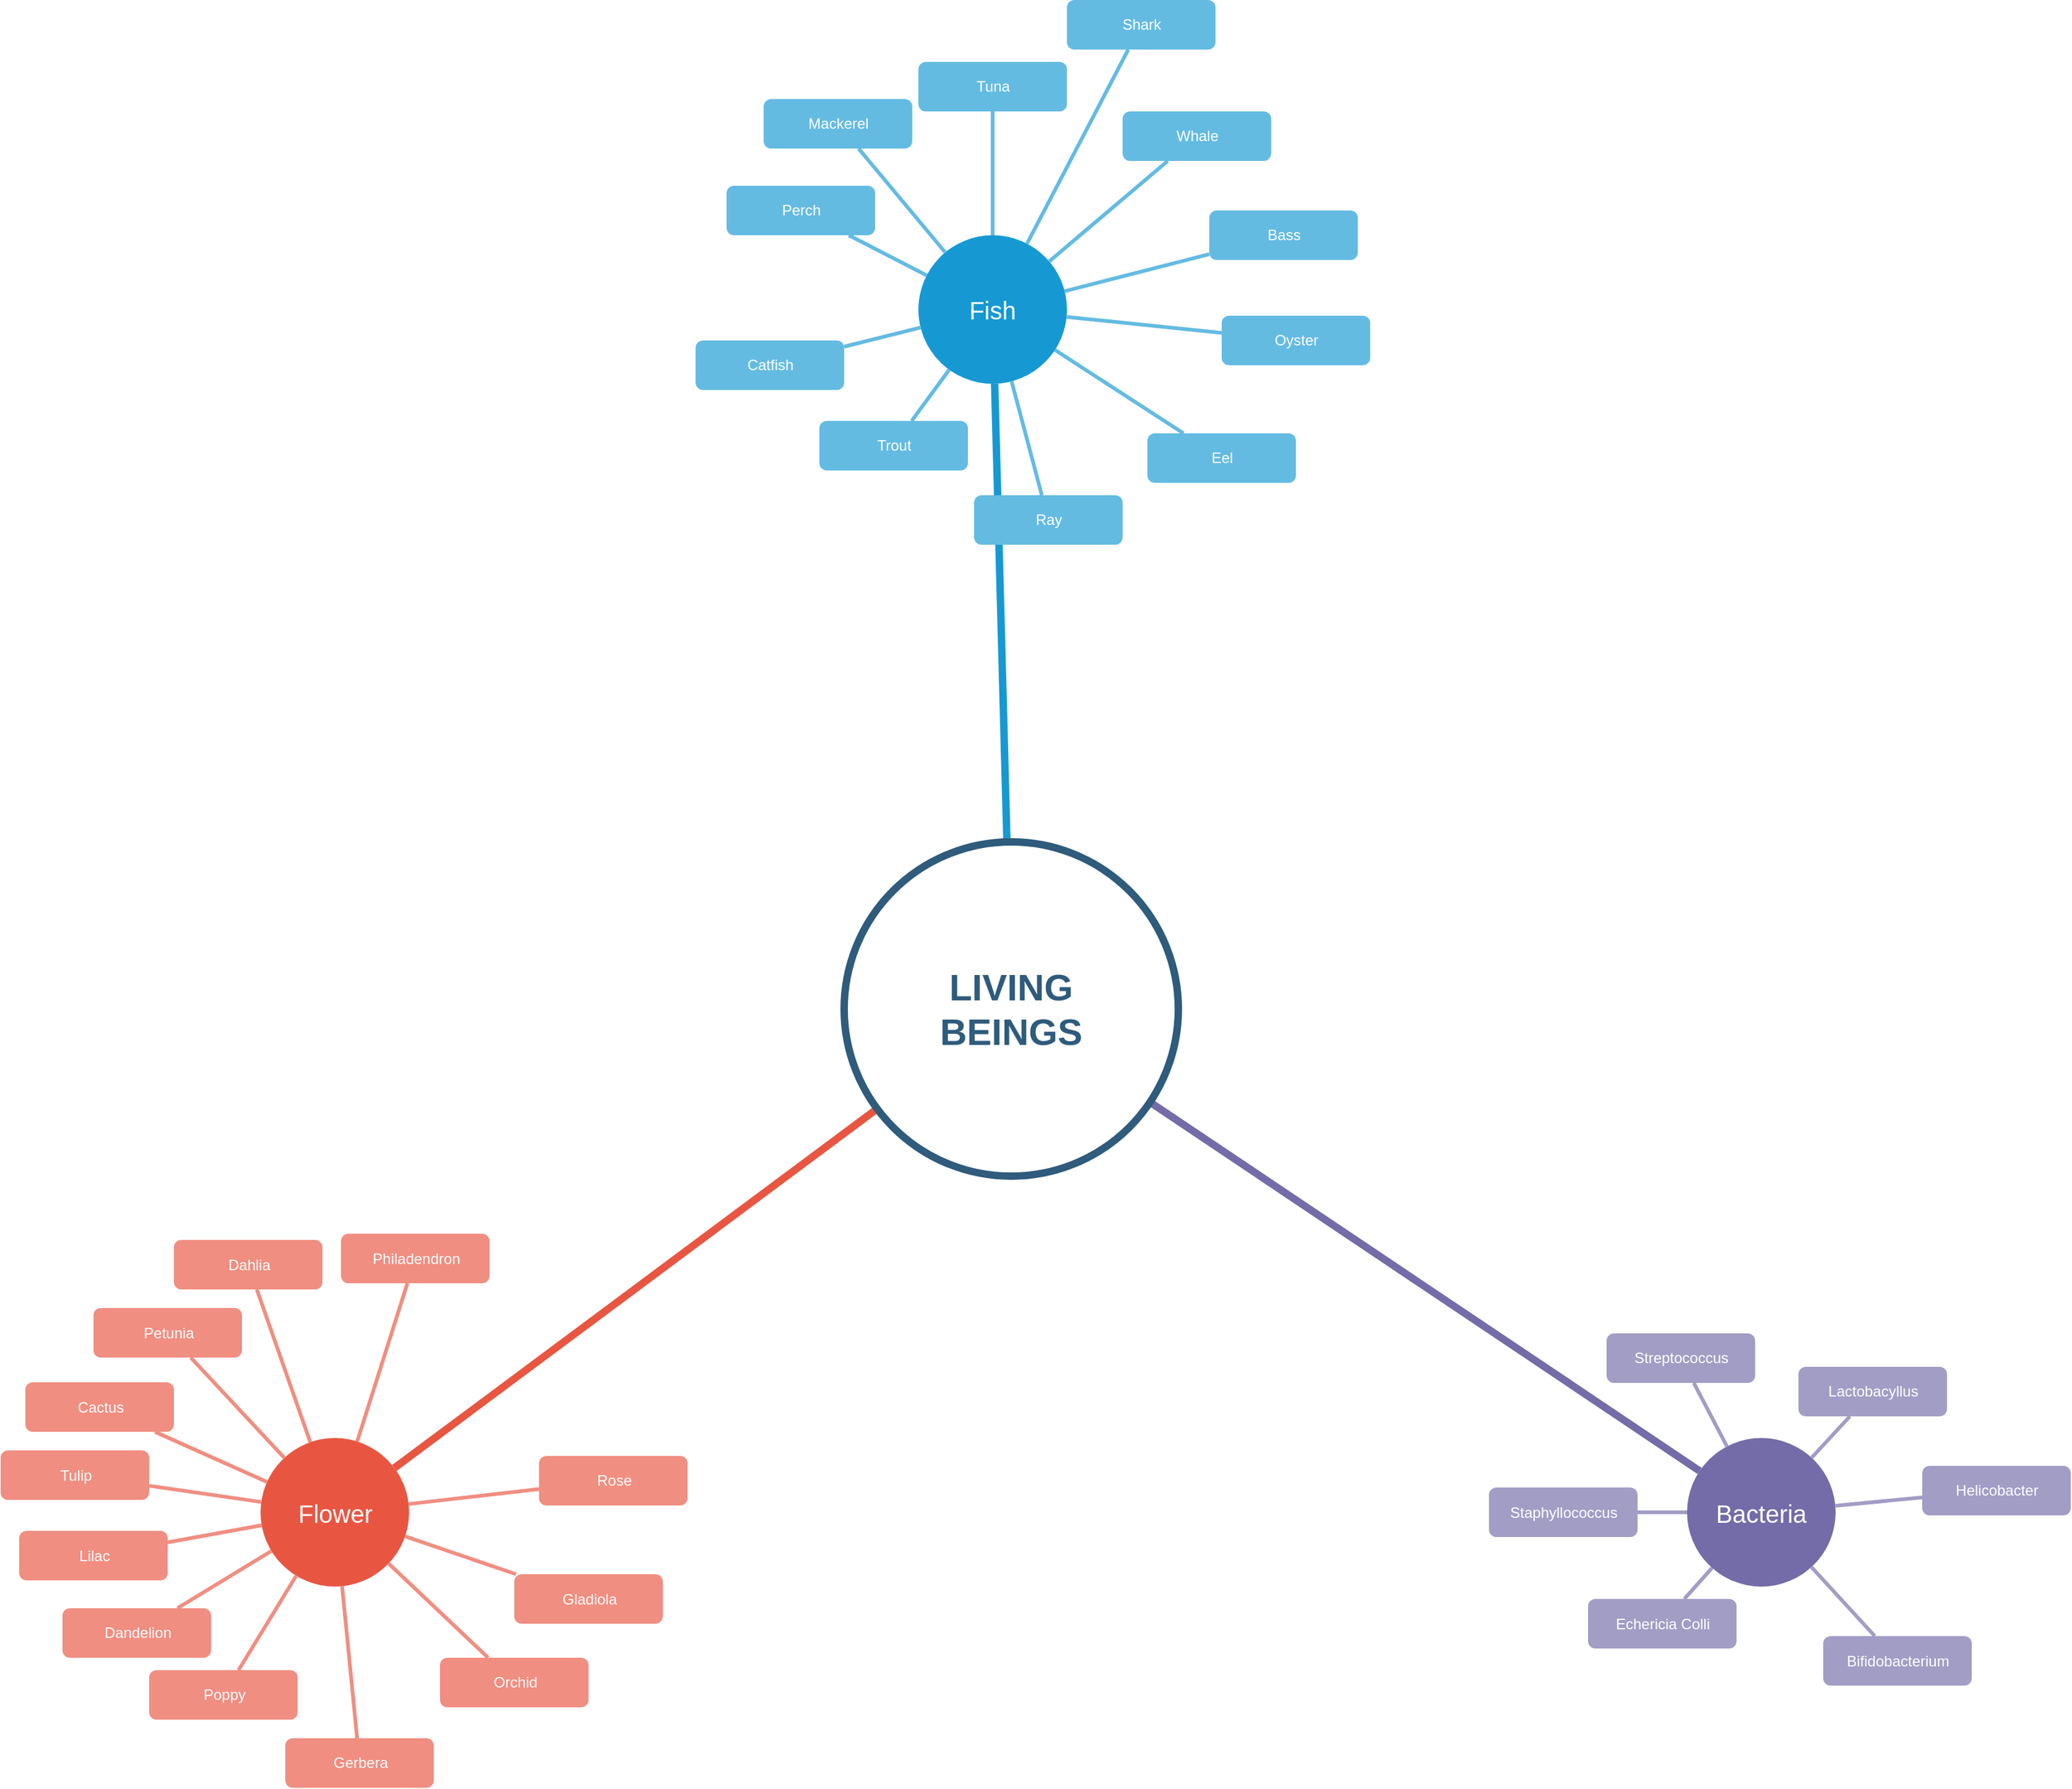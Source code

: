 <mxfile version="17.2.4" type="github">
  <diagram id="6a731a19-8d31-9384-78a2-239565b7b9f0" name="Page-1">
    <mxGraphModel dx="1929" dy="1009" grid="1" gridSize="10" guides="1" tooltips="1" connect="1" arrows="1" fold="1" page="1" pageScale="1" pageWidth="1169" pageHeight="827" background="none" math="0" shadow="0">
      <root>
        <mxCell id="0" />
        <mxCell id="1" parent="0" />
        <mxCell id="1353" value="Fish" style="ellipse;whiteSpace=wrap;html=1;shadow=0;fontFamily=Helvetica;fontSize=20;fontColor=#FFFFFF;align=center;strokeWidth=3;fillColor=#1699D3;strokeColor=none;" parent="1" vertex="1">
          <mxGeometry x="1090" y="200" width="120" height="120" as="geometry" />
        </mxCell>
        <mxCell id="1354" value="Bacteria" style="ellipse;whiteSpace=wrap;html=1;shadow=0;fontFamily=Helvetica;fontSize=20;fontColor=#FFFFFF;align=center;strokeWidth=3;fillColor=#736ca8;strokeColor=none;" parent="1" vertex="1">
          <mxGeometry x="1711" y="1171.5" width="120" height="120" as="geometry" />
        </mxCell>
        <mxCell id="1356" value="Flower" style="ellipse;whiteSpace=wrap;html=1;shadow=0;fontFamily=Helvetica;fontSize=20;fontColor=#FFFFFF;align=center;strokeWidth=3;fillColor=#E85642;strokeColor=none;" parent="1" vertex="1">
          <mxGeometry x="558.5" y="1171.5" width="120" height="120" as="geometry" />
        </mxCell>
        <mxCell id="1362" style="endArrow=none;strokeWidth=6;strokeColor=#1699D3;html=1;" parent="1" source="1515" target="1353" edge="1">
          <mxGeometry relative="1" as="geometry" />
        </mxCell>
        <mxCell id="1364" style="endArrow=none;strokeWidth=6;strokeColor=#736ca8;html=1;" parent="1" source="1515" target="1354" edge="1">
          <mxGeometry relative="1" as="geometry" />
        </mxCell>
        <mxCell id="1366" value="" style="edgeStyle=none;endArrow=none;strokeWidth=6;strokeColor=#E85642;html=1;" parent="1" source="1515" target="1356" edge="1">
          <mxGeometry x="181" y="226.5" width="100" height="100" as="geometry">
            <mxPoint x="181" y="326.5" as="sourcePoint" />
            <mxPoint x="281" y="226.5" as="targetPoint" />
          </mxGeometry>
        </mxCell>
        <mxCell id="1435" value="Perch" style="rounded=1;fillColor=#64BBE2;strokeColor=none;strokeWidth=3;shadow=0;html=1;fontColor=#FFFFFF;" parent="1" vertex="1">
          <mxGeometry x="935" y="160" width="120" height="40" as="geometry" />
        </mxCell>
        <mxCell id="1436" value="Mackerel" style="rounded=1;fillColor=#64BBE2;strokeColor=none;strokeWidth=3;shadow=0;html=1;fontColor=#FFFFFF;" parent="1" vertex="1">
          <mxGeometry x="965" y="90" width="120" height="40" as="geometry" />
        </mxCell>
        <mxCell id="1437" value="Tuna" style="rounded=1;fillColor=#64BBE2;strokeColor=none;strokeWidth=3;shadow=0;html=1;fontColor=#FFFFFF;" parent="1" vertex="1">
          <mxGeometry x="1090" y="60" width="120" height="40" as="geometry" />
        </mxCell>
        <mxCell id="1438" value="Shark" style="rounded=1;fillColor=#64BBE2;strokeColor=none;strokeWidth=3;shadow=0;html=1;fontColor=#FFFFFF;" parent="1" vertex="1">
          <mxGeometry x="1210" y="10" width="120" height="40" as="geometry" />
        </mxCell>
        <mxCell id="1439" value="Whale" style="rounded=1;fillColor=#64BBE2;strokeColor=none;strokeWidth=3;shadow=0;html=1;fontColor=#FFFFFF;" parent="1" vertex="1">
          <mxGeometry x="1255" y="100" width="120" height="40" as="geometry" />
        </mxCell>
        <mxCell id="1440" value="Bass" style="rounded=1;fillColor=#64BBE2;strokeColor=none;strokeWidth=3;shadow=0;html=1;fontColor=#FFFFFF;" parent="1" vertex="1">
          <mxGeometry x="1325" y="180" width="120" height="40" as="geometry" />
        </mxCell>
        <mxCell id="1441" value="Eel" style="rounded=1;fillColor=#64BBE2;strokeColor=none;strokeWidth=3;shadow=0;html=1;fontColor=#FFFFFF;" parent="1" vertex="1">
          <mxGeometry x="1275" y="360" width="120" height="40" as="geometry" />
        </mxCell>
        <mxCell id="1442" value="Oyster" style="rounded=1;fillColor=#64BBE2;strokeColor=none;strokeWidth=3;shadow=0;html=1;fontColor=#FFFFFF;" parent="1" vertex="1">
          <mxGeometry x="1335" y="265" width="120" height="40" as="geometry" />
        </mxCell>
        <mxCell id="1443" value="Ray" style="rounded=1;fillColor=#64BBE2;strokeColor=none;strokeWidth=3;shadow=0;html=1;fontColor=#FFFFFF;" parent="1" vertex="1">
          <mxGeometry x="1135" y="410" width="120" height="40" as="geometry" />
        </mxCell>
        <mxCell id="1444" value="Trout" style="rounded=1;fillColor=#64BBE2;strokeColor=none;strokeWidth=3;shadow=0;html=1;fontColor=#FFFFFF;" parent="1" vertex="1">
          <mxGeometry x="1010" y="350" width="120" height="40" as="geometry" />
        </mxCell>
        <mxCell id="1445" value="Catfish" style="rounded=1;fillColor=#64BBE2;strokeColor=none;strokeWidth=3;shadow=0;html=1;fontColor=#FFFFFF;" parent="1" vertex="1">
          <mxGeometry x="910" y="285" width="120" height="40" as="geometry" />
        </mxCell>
        <mxCell id="1446" value="" style="edgeStyle=none;endArrow=none;strokeWidth=3;strokeColor=#64BBE2;html=1;" parent="1" source="1353" target="1435" edge="1">
          <mxGeometry x="-870" y="-410" width="100" height="100" as="geometry">
            <mxPoint x="-870" y="-310" as="sourcePoint" />
            <mxPoint x="-770" y="-410" as="targetPoint" />
          </mxGeometry>
        </mxCell>
        <mxCell id="1447" value="" style="edgeStyle=none;endArrow=none;strokeWidth=3;strokeColor=#64BBE2;html=1;" parent="1" source="1353" target="1436" edge="1">
          <mxGeometry x="-870" y="-410" width="100" height="100" as="geometry">
            <mxPoint x="-870" y="-310" as="sourcePoint" />
            <mxPoint x="-770" y="-410" as="targetPoint" />
          </mxGeometry>
        </mxCell>
        <mxCell id="1448" value="" style="edgeStyle=none;endArrow=none;strokeWidth=3;strokeColor=#64BBE2;html=1;" parent="1" source="1353" target="1437" edge="1">
          <mxGeometry x="-870" y="-410" width="100" height="100" as="geometry">
            <mxPoint x="-870" y="-310" as="sourcePoint" />
            <mxPoint x="-770" y="-410" as="targetPoint" />
          </mxGeometry>
        </mxCell>
        <mxCell id="1449" value="" style="edgeStyle=none;endArrow=none;strokeWidth=3;strokeColor=#64BBE2;html=1;" parent="1" source="1353" target="1438" edge="1">
          <mxGeometry x="-870" y="-410" width="100" height="100" as="geometry">
            <mxPoint x="-870" y="-310" as="sourcePoint" />
            <mxPoint x="-770" y="-410" as="targetPoint" />
          </mxGeometry>
        </mxCell>
        <mxCell id="1450" value="" style="edgeStyle=none;endArrow=none;strokeWidth=3;strokeColor=#64BBE2;html=1;" parent="1" source="1353" target="1439" edge="1">
          <mxGeometry x="-870" y="-410" width="100" height="100" as="geometry">
            <mxPoint x="-870" y="-310" as="sourcePoint" />
            <mxPoint x="-770" y="-410" as="targetPoint" />
          </mxGeometry>
        </mxCell>
        <mxCell id="1451" value="" style="edgeStyle=none;endArrow=none;strokeWidth=3;strokeColor=#64BBE2;html=1;" parent="1" source="1353" target="1440" edge="1">
          <mxGeometry x="-870" y="-410" width="100" height="100" as="geometry">
            <mxPoint x="-870" y="-310" as="sourcePoint" />
            <mxPoint x="-770" y="-410" as="targetPoint" />
          </mxGeometry>
        </mxCell>
        <mxCell id="1452" value="" style="edgeStyle=none;endArrow=none;strokeWidth=3;strokeColor=#64BBE2;html=1;" parent="1" source="1353" target="1442" edge="1">
          <mxGeometry x="-870" y="-410" width="100" height="100" as="geometry">
            <mxPoint x="-870" y="-310" as="sourcePoint" />
            <mxPoint x="-770" y="-410" as="targetPoint" />
          </mxGeometry>
        </mxCell>
        <mxCell id="1453" value="" style="edgeStyle=none;endArrow=none;strokeWidth=3;strokeColor=#64BBE2;html=1;" parent="1" source="1353" target="1441" edge="1">
          <mxGeometry x="-870" y="-410" width="100" height="100" as="geometry">
            <mxPoint x="-870" y="-310" as="sourcePoint" />
            <mxPoint x="-770" y="-410" as="targetPoint" />
          </mxGeometry>
        </mxCell>
        <mxCell id="1454" value="" style="edgeStyle=none;endArrow=none;strokeWidth=3;strokeColor=#64BBE2;html=1;" parent="1" source="1353" target="1443" edge="1">
          <mxGeometry x="-870" y="-410" width="100" height="100" as="geometry">
            <mxPoint x="-870" y="-310" as="sourcePoint" />
            <mxPoint x="-770" y="-410" as="targetPoint" />
          </mxGeometry>
        </mxCell>
        <mxCell id="1455" value="" style="edgeStyle=none;endArrow=none;strokeWidth=3;strokeColor=#64BBE2;html=1;" parent="1" source="1353" target="1444" edge="1">
          <mxGeometry x="-870" y="-410" width="100" height="100" as="geometry">
            <mxPoint x="-870" y="-310" as="sourcePoint" />
            <mxPoint x="-770" y="-410" as="targetPoint" />
          </mxGeometry>
        </mxCell>
        <mxCell id="1456" value="" style="edgeStyle=none;endArrow=none;strokeWidth=3;strokeColor=#64BBE2;html=1;" parent="1" source="1353" target="1445" edge="1">
          <mxGeometry x="-870" y="-410" width="100" height="100" as="geometry">
            <mxPoint x="-870" y="-310" as="sourcePoint" />
            <mxPoint x="-770" y="-410" as="targetPoint" />
          </mxGeometry>
        </mxCell>
        <mxCell id="1457" value="Streptococcus" style="rounded=1;fillColor=#a29dc5;strokeColor=none;strokeWidth=3;shadow=0;html=1;fontColor=#FFFFFF;" parent="1" vertex="1">
          <mxGeometry x="1646" y="1087" width="120" height="40" as="geometry" />
        </mxCell>
        <mxCell id="1458" value="Echericia Colli" style="rounded=1;fillColor=#a29dc5;strokeColor=none;strokeWidth=3;shadow=0;html=1;fontColor=#FFFFFF;" parent="1" vertex="1">
          <mxGeometry x="1631" y="1301.5" width="120" height="40" as="geometry" />
        </mxCell>
        <mxCell id="1459" value="Lactobacyllus" style="rounded=1;fillColor=#a29dc5;strokeColor=none;strokeWidth=3;shadow=0;html=1;fontColor=#FFFFFF;" parent="1" vertex="1">
          <mxGeometry x="1801" y="1114" width="120" height="40" as="geometry" />
        </mxCell>
        <mxCell id="1460" value="Helicobacter" style="rounded=1;fillColor=#a29dc5;strokeColor=none;strokeWidth=3;shadow=0;html=1;fontColor=#FFFFFF;" parent="1" vertex="1">
          <mxGeometry x="1901" y="1194" width="120" height="40" as="geometry" />
        </mxCell>
        <mxCell id="1461" value="Bifidobacterium" style="rounded=1;fillColor=#a29dc5;strokeColor=none;strokeWidth=3;shadow=0;html=1;fontColor=#FFFFFF;" parent="1" vertex="1">
          <mxGeometry x="1821" y="1331.5" width="120" height="40" as="geometry" />
        </mxCell>
        <mxCell id="1462" value="Staphyllococcus" style="rounded=1;fillColor=#a29dc5;strokeColor=none;strokeWidth=3;shadow=0;html=1;fontColor=#FFFFFF;" parent="1" vertex="1">
          <mxGeometry x="1551" y="1211.5" width="120" height="40" as="geometry" />
        </mxCell>
        <mxCell id="1463" value="" style="edgeStyle=none;endArrow=none;strokeWidth=3;strokeColor=#A29DC5;html=1;" parent="1" source="1354" target="1460" edge="1">
          <mxGeometry x="251" y="-103.5" width="100" height="100" as="geometry">
            <mxPoint x="251" y="-3.5" as="sourcePoint" />
            <mxPoint x="351" y="-103.5" as="targetPoint" />
          </mxGeometry>
        </mxCell>
        <mxCell id="1464" value="" style="edgeStyle=none;endArrow=none;strokeWidth=3;strokeColor=#A29DC5;html=1;" parent="1" source="1354" target="1461" edge="1">
          <mxGeometry x="251" y="-103.5" width="100" height="100" as="geometry">
            <mxPoint x="251" y="-3.5" as="sourcePoint" />
            <mxPoint x="351" y="-103.5" as="targetPoint" />
          </mxGeometry>
        </mxCell>
        <mxCell id="1465" value="" style="edgeStyle=none;endArrow=none;strokeWidth=3;strokeColor=#A29DC5;html=1;" parent="1" source="1354" target="1458" edge="1">
          <mxGeometry x="251" y="-103.5" width="100" height="100" as="geometry">
            <mxPoint x="251" y="-3.5" as="sourcePoint" />
            <mxPoint x="351" y="-103.5" as="targetPoint" />
          </mxGeometry>
        </mxCell>
        <mxCell id="1466" value="" style="edgeStyle=none;endArrow=none;strokeWidth=3;strokeColor=#A29DC5;html=1;" parent="1" source="1354" target="1462" edge="1">
          <mxGeometry x="251" y="-103.5" width="100" height="100" as="geometry">
            <mxPoint x="251" y="-3.5" as="sourcePoint" />
            <mxPoint x="351" y="-103.5" as="targetPoint" />
          </mxGeometry>
        </mxCell>
        <mxCell id="1467" value="" style="edgeStyle=none;endArrow=none;strokeWidth=3;strokeColor=#A29DC5;html=1;" parent="1" source="1354" target="1457" edge="1">
          <mxGeometry x="251" y="-103.5" width="100" height="100" as="geometry">
            <mxPoint x="251" y="-3.5" as="sourcePoint" />
            <mxPoint x="351" y="-103.5" as="targetPoint" />
          </mxGeometry>
        </mxCell>
        <mxCell id="1490" value="Philadendron" style="rounded=1;fillColor=#f08e81;strokeColor=none;strokeWidth=3;shadow=0;html=1;fontColor=#FFFFFF;" parent="1" vertex="1">
          <mxGeometry x="623.5" y="1006.5" width="120" height="40" as="geometry" />
        </mxCell>
        <mxCell id="1491" value="Dahlia" style="rounded=1;fillColor=#f08e81;strokeColor=none;strokeWidth=3;shadow=0;html=1;fontColor=#FFFFFF;" parent="1" vertex="1">
          <mxGeometry x="488.5" y="1011.5" width="120" height="40" as="geometry" />
        </mxCell>
        <mxCell id="1492" value="Petunia" style="rounded=1;fillColor=#f08e81;strokeColor=none;strokeWidth=3;shadow=0;html=1;fontColor=#FFFFFF;" parent="1" vertex="1">
          <mxGeometry x="423.5" y="1066.5" width="120" height="40" as="geometry" />
        </mxCell>
        <mxCell id="1493" value="Cactus" style="rounded=1;fillColor=#f08e81;strokeColor=none;strokeWidth=3;shadow=0;html=1;fontColor=#FFFFFF;" parent="1" vertex="1">
          <mxGeometry x="368.5" y="1126.5" width="120" height="40" as="geometry" />
        </mxCell>
        <mxCell id="1494" value="Tulip" style="rounded=1;fillColor=#f08e81;strokeColor=none;strokeWidth=3;shadow=0;html=1;fontColor=#FFFFFF;" parent="1" vertex="1">
          <mxGeometry x="348.5" y="1181.5" width="120" height="40" as="geometry" />
        </mxCell>
        <mxCell id="1495" value="Lilac" style="rounded=1;fillColor=#f08e81;strokeColor=none;strokeWidth=3;shadow=0;html=1;fontColor=#FFFFFF;" parent="1" vertex="1">
          <mxGeometry x="363.5" y="1246.5" width="120" height="40" as="geometry" />
        </mxCell>
        <mxCell id="1496" value="Dandelion" style="rounded=1;fillColor=#f08e81;strokeColor=none;strokeWidth=3;shadow=0;html=1;fontColor=#FFFFFF;" parent="1" vertex="1">
          <mxGeometry x="398.5" y="1309" width="120" height="40" as="geometry" />
        </mxCell>
        <mxCell id="1497" value="Poppy" style="rounded=1;fillColor=#f08e81;strokeColor=none;strokeWidth=3;shadow=0;html=1;fontColor=#FFFFFF;" parent="1" vertex="1">
          <mxGeometry x="468.5" y="1359" width="120" height="40" as="geometry" />
        </mxCell>
        <mxCell id="1498" value="Gerbera" style="rounded=1;fillColor=#f08e81;strokeColor=none;strokeWidth=3;shadow=0;html=1;fontColor=#FFFFFF;" parent="1" vertex="1">
          <mxGeometry x="578.5" y="1414" width="120" height="40" as="geometry" />
        </mxCell>
        <mxCell id="1499" value="Orchid" style="rounded=1;fillColor=#f08e81;strokeColor=none;strokeWidth=3;shadow=0;html=1;fontColor=#FFFFFF;" parent="1" vertex="1">
          <mxGeometry x="703.5" y="1349" width="120" height="40" as="geometry" />
        </mxCell>
        <mxCell id="1500" value="Gladiola" style="rounded=1;fillColor=#f08e81;strokeColor=none;strokeWidth=3;shadow=0;html=1;fontColor=#FFFFFF;" parent="1" vertex="1">
          <mxGeometry x="763.5" y="1281.5" width="120" height="40" as="geometry" />
        </mxCell>
        <mxCell id="1501" value="Rose" style="rounded=1;fillColor=#f08e81;strokeColor=none;strokeWidth=3;shadow=0;html=1;fontColor=#FFFFFF;" parent="1" vertex="1">
          <mxGeometry x="783.5" y="1186" width="120" height="40" as="geometry" />
        </mxCell>
        <mxCell id="1502" value="" style="edgeStyle=none;endArrow=none;strokeWidth=3;strokeColor=#F08E81;html=1;" parent="1" source="1356" target="1501" edge="1">
          <mxGeometry x="188.5" y="51.5" width="100" height="100" as="geometry">
            <mxPoint x="188.5" y="151.5" as="sourcePoint" />
            <mxPoint x="288.5" y="51.5" as="targetPoint" />
          </mxGeometry>
        </mxCell>
        <mxCell id="1503" value="" style="edgeStyle=none;endArrow=none;strokeWidth=3;strokeColor=#F08E81;html=1;" parent="1" source="1356" target="1490" edge="1">
          <mxGeometry x="188.5" y="51.5" width="100" height="100" as="geometry">
            <mxPoint x="188.5" y="151.5" as="sourcePoint" />
            <mxPoint x="288.5" y="51.5" as="targetPoint" />
          </mxGeometry>
        </mxCell>
        <mxCell id="1504" value="" style="edgeStyle=none;endArrow=none;strokeWidth=3;strokeColor=#F08E81;html=1;" parent="1" source="1356" target="1491" edge="1">
          <mxGeometry x="188.5" y="51.5" width="100" height="100" as="geometry">
            <mxPoint x="188.5" y="151.5" as="sourcePoint" />
            <mxPoint x="288.5" y="51.5" as="targetPoint" />
          </mxGeometry>
        </mxCell>
        <mxCell id="1505" value="" style="edgeStyle=none;endArrow=none;strokeWidth=3;strokeColor=#F08E81;html=1;" parent="1" source="1356" target="1492" edge="1">
          <mxGeometry x="188.5" y="51.5" width="100" height="100" as="geometry">
            <mxPoint x="188.5" y="151.5" as="sourcePoint" />
            <mxPoint x="288.5" y="51.5" as="targetPoint" />
          </mxGeometry>
        </mxCell>
        <mxCell id="1506" value="" style="edgeStyle=none;endArrow=none;strokeWidth=3;strokeColor=#F08E81;html=1;" parent="1" source="1356" target="1493" edge="1">
          <mxGeometry x="188.5" y="51.5" width="100" height="100" as="geometry">
            <mxPoint x="188.5" y="151.5" as="sourcePoint" />
            <mxPoint x="288.5" y="51.5" as="targetPoint" />
          </mxGeometry>
        </mxCell>
        <mxCell id="1507" value="" style="edgeStyle=none;endArrow=none;strokeWidth=3;strokeColor=#F08E81;html=1;" parent="1" source="1356" target="1494" edge="1">
          <mxGeometry x="188.5" y="51.5" width="100" height="100" as="geometry">
            <mxPoint x="188.5" y="151.5" as="sourcePoint" />
            <mxPoint x="288.5" y="51.5" as="targetPoint" />
          </mxGeometry>
        </mxCell>
        <mxCell id="1508" value="" style="edgeStyle=none;endArrow=none;strokeWidth=3;strokeColor=#F08E81;html=1;" parent="1" source="1356" target="1495" edge="1">
          <mxGeometry x="188.5" y="51.5" width="100" height="100" as="geometry">
            <mxPoint x="188.5" y="151.5" as="sourcePoint" />
            <mxPoint x="288.5" y="51.5" as="targetPoint" />
          </mxGeometry>
        </mxCell>
        <mxCell id="1509" value="" style="edgeStyle=none;endArrow=none;strokeWidth=3;strokeColor=#F08E81;html=1;" parent="1" source="1356" target="1496" edge="1">
          <mxGeometry x="188.5" y="51.5" width="100" height="100" as="geometry">
            <mxPoint x="188.5" y="151.5" as="sourcePoint" />
            <mxPoint x="288.5" y="51.5" as="targetPoint" />
          </mxGeometry>
        </mxCell>
        <mxCell id="1510" value="" style="edgeStyle=none;endArrow=none;strokeWidth=3;strokeColor=#F08E81;html=1;" parent="1" source="1356" target="1497" edge="1">
          <mxGeometry x="188.5" y="51.5" width="100" height="100" as="geometry">
            <mxPoint x="188.5" y="151.5" as="sourcePoint" />
            <mxPoint x="288.5" y="51.5" as="targetPoint" />
          </mxGeometry>
        </mxCell>
        <mxCell id="1511" value="" style="edgeStyle=none;endArrow=none;strokeWidth=3;strokeColor=#F08E81;html=1;" parent="1" source="1356" target="1498" edge="1">
          <mxGeometry x="188.5" y="51.5" width="100" height="100" as="geometry">
            <mxPoint x="188.5" y="151.5" as="sourcePoint" />
            <mxPoint x="288.5" y="51.5" as="targetPoint" />
          </mxGeometry>
        </mxCell>
        <mxCell id="1512" value="" style="edgeStyle=none;endArrow=none;strokeWidth=3;strokeColor=#F08E81;html=1;" parent="1" source="1356" target="1499" edge="1">
          <mxGeometry x="188.5" y="51.5" width="100" height="100" as="geometry">
            <mxPoint x="188.5" y="151.5" as="sourcePoint" />
            <mxPoint x="288.5" y="51.5" as="targetPoint" />
          </mxGeometry>
        </mxCell>
        <mxCell id="1513" value="" style="edgeStyle=none;endArrow=none;strokeWidth=3;strokeColor=#F08E81;html=1;" parent="1" source="1356" target="1500" edge="1">
          <mxGeometry x="188.5" y="51.5" width="100" height="100" as="geometry">
            <mxPoint x="188.5" y="151.5" as="sourcePoint" />
            <mxPoint x="288.5" y="51.5" as="targetPoint" />
          </mxGeometry>
        </mxCell>
        <mxCell id="1515" value="&lt;font style=&quot;font-size: 30px;&quot;&gt;LIVING&lt;br&gt;BEINGS&lt;/font&gt;&lt;br&gt;" style="ellipse;whiteSpace=wrap;html=1;shadow=0;fontFamily=Helvetica;fontSize=30;fontColor=#2F5B7C;align=center;strokeColor=#2F5B7C;strokeWidth=6;fillColor=#FFFFFF;fontStyle=1;gradientColor=none;" parent="1" vertex="1">
          <mxGeometry x="1030" y="690" width="270" height="270" as="geometry" />
        </mxCell>
        <mxCell id="1541" value="" style="edgeStyle=none;endArrow=none;strokeWidth=3;strokeColor=#A29DC5;html=1;" parent="1" source="1354" target="1459" edge="1">
          <mxGeometry x="-1174" y="-408.5" width="100" height="100" as="geometry">
            <mxPoint x="-1174" y="-308.5" as="sourcePoint" />
            <mxPoint x="-1074" y="-408.5" as="targetPoint" />
          </mxGeometry>
        </mxCell>
      </root>
    </mxGraphModel>
  </diagram>
</mxfile>
